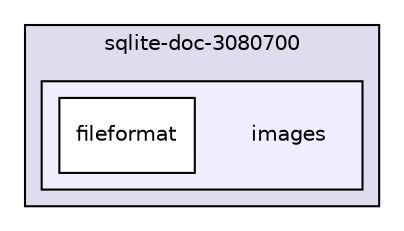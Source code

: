 digraph "sqlite/sqlite-doc-3080700/images" {
  compound=true
  node [ fontsize="10", fontname="Helvetica"];
  edge [ labelfontsize="10", labelfontname="Helvetica"];
  subgraph clusterdir_33d0ba510ec82d4100f5e3a2c3d6138e {
    graph [ bgcolor="#ddddee", pencolor="black", label="sqlite-doc-3080700" fontname="Helvetica", fontsize="10", URL="dir_33d0ba510ec82d4100f5e3a2c3d6138e.html"]
  subgraph clusterdir_e205388cd4bef8340f6df94c212212d0 {
    graph [ bgcolor="#eeeeff", pencolor="black", label="" URL="dir_e205388cd4bef8340f6df94c212212d0.html"];
    dir_e205388cd4bef8340f6df94c212212d0 [shape=plaintext label="images"];
    dir_1a28b12d968e4790fc1d76cb3ae033b4 [shape=box label="fileformat" color="black" fillcolor="white" style="filled" URL="dir_1a28b12d968e4790fc1d76cb3ae033b4.html"];
  }
  }
}
